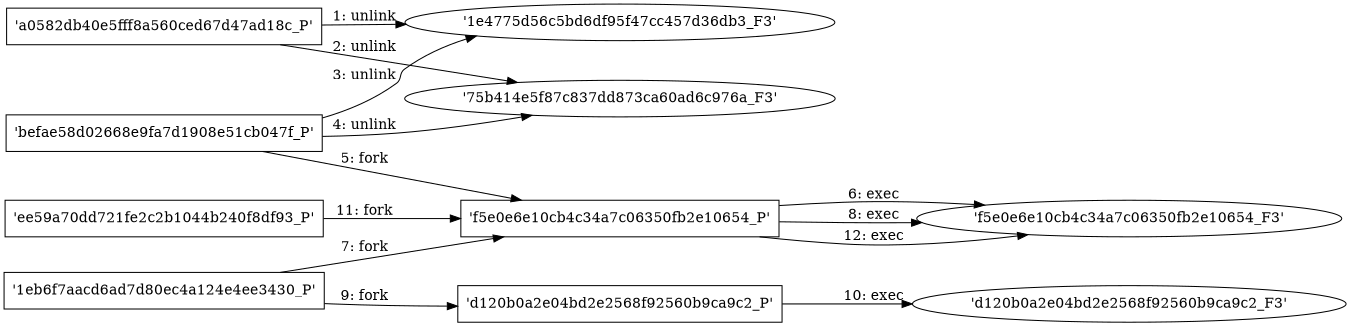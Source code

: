 digraph "D:\Learning\Paper\apt\基于CTI的攻击预警\Dataset\攻击图\ASGfromALLCTI\Vulnerability Spotlight Code Execution Vulnerability in LabVIEW.dot" {
rankdir="LR"
size="9"
fixedsize="false"
splines="true"
nodesep=0.3
ranksep=0
fontsize=10
overlap="scalexy"
engine= "neato"
	"'1e4775d56c5bd6df95f47cc457d36db3_F3'" [node_type=file shape=ellipse]
	"'a0582db40e5fff8a560ced67d47ad18c_P'" [node_type=Process shape=box]
	"'a0582db40e5fff8a560ced67d47ad18c_P'" -> "'1e4775d56c5bd6df95f47cc457d36db3_F3'" [label="1: unlink"]
	"'75b414e5f87c837dd873ca60ad6c976a_F3'" [node_type=file shape=ellipse]
	"'a0582db40e5fff8a560ced67d47ad18c_P'" [node_type=Process shape=box]
	"'a0582db40e5fff8a560ced67d47ad18c_P'" -> "'75b414e5f87c837dd873ca60ad6c976a_F3'" [label="2: unlink"]
	"'1e4775d56c5bd6df95f47cc457d36db3_F3'" [node_type=file shape=ellipse]
	"'befae58d02668e9fa7d1908e51cb047f_P'" [node_type=Process shape=box]
	"'befae58d02668e9fa7d1908e51cb047f_P'" -> "'1e4775d56c5bd6df95f47cc457d36db3_F3'" [label="3: unlink"]
	"'75b414e5f87c837dd873ca60ad6c976a_F3'" [node_type=file shape=ellipse]
	"'befae58d02668e9fa7d1908e51cb047f_P'" [node_type=Process shape=box]
	"'befae58d02668e9fa7d1908e51cb047f_P'" -> "'75b414e5f87c837dd873ca60ad6c976a_F3'" [label="4: unlink"]
	"'befae58d02668e9fa7d1908e51cb047f_P'" [node_type=Process shape=box]
	"'f5e0e6e10cb4c34a7c06350fb2e10654_P'" [node_type=Process shape=box]
	"'befae58d02668e9fa7d1908e51cb047f_P'" -> "'f5e0e6e10cb4c34a7c06350fb2e10654_P'" [label="5: fork"]
	"'f5e0e6e10cb4c34a7c06350fb2e10654_P'" [node_type=Process shape=box]
	"'f5e0e6e10cb4c34a7c06350fb2e10654_F3'" [node_type=File shape=ellipse]
	"'f5e0e6e10cb4c34a7c06350fb2e10654_P'" -> "'f5e0e6e10cb4c34a7c06350fb2e10654_F3'" [label="6: exec"]
	"'1eb6f7aacd6ad7d80ec4a124e4ee3430_P'" [node_type=Process shape=box]
	"'f5e0e6e10cb4c34a7c06350fb2e10654_P'" [node_type=Process shape=box]
	"'1eb6f7aacd6ad7d80ec4a124e4ee3430_P'" -> "'f5e0e6e10cb4c34a7c06350fb2e10654_P'" [label="7: fork"]
	"'f5e0e6e10cb4c34a7c06350fb2e10654_P'" [node_type=Process shape=box]
	"'f5e0e6e10cb4c34a7c06350fb2e10654_F3'" [node_type=File shape=ellipse]
	"'f5e0e6e10cb4c34a7c06350fb2e10654_P'" -> "'f5e0e6e10cb4c34a7c06350fb2e10654_F3'" [label="8: exec"]
	"'1eb6f7aacd6ad7d80ec4a124e4ee3430_P'" [node_type=Process shape=box]
	"'d120b0a2e04bd2e2568f92560b9ca9c2_P'" [node_type=Process shape=box]
	"'1eb6f7aacd6ad7d80ec4a124e4ee3430_P'" -> "'d120b0a2e04bd2e2568f92560b9ca9c2_P'" [label="9: fork"]
	"'d120b0a2e04bd2e2568f92560b9ca9c2_P'" [node_type=Process shape=box]
	"'d120b0a2e04bd2e2568f92560b9ca9c2_F3'" [node_type=File shape=ellipse]
	"'d120b0a2e04bd2e2568f92560b9ca9c2_P'" -> "'d120b0a2e04bd2e2568f92560b9ca9c2_F3'" [label="10: exec"]
	"'ee59a70dd721fe2c2b1044b240f8df93_P'" [node_type=Process shape=box]
	"'f5e0e6e10cb4c34a7c06350fb2e10654_P'" [node_type=Process shape=box]
	"'ee59a70dd721fe2c2b1044b240f8df93_P'" -> "'f5e0e6e10cb4c34a7c06350fb2e10654_P'" [label="11: fork"]
	"'f5e0e6e10cb4c34a7c06350fb2e10654_P'" [node_type=Process shape=box]
	"'f5e0e6e10cb4c34a7c06350fb2e10654_F3'" [node_type=File shape=ellipse]
	"'f5e0e6e10cb4c34a7c06350fb2e10654_P'" -> "'f5e0e6e10cb4c34a7c06350fb2e10654_F3'" [label="12: exec"]
}

